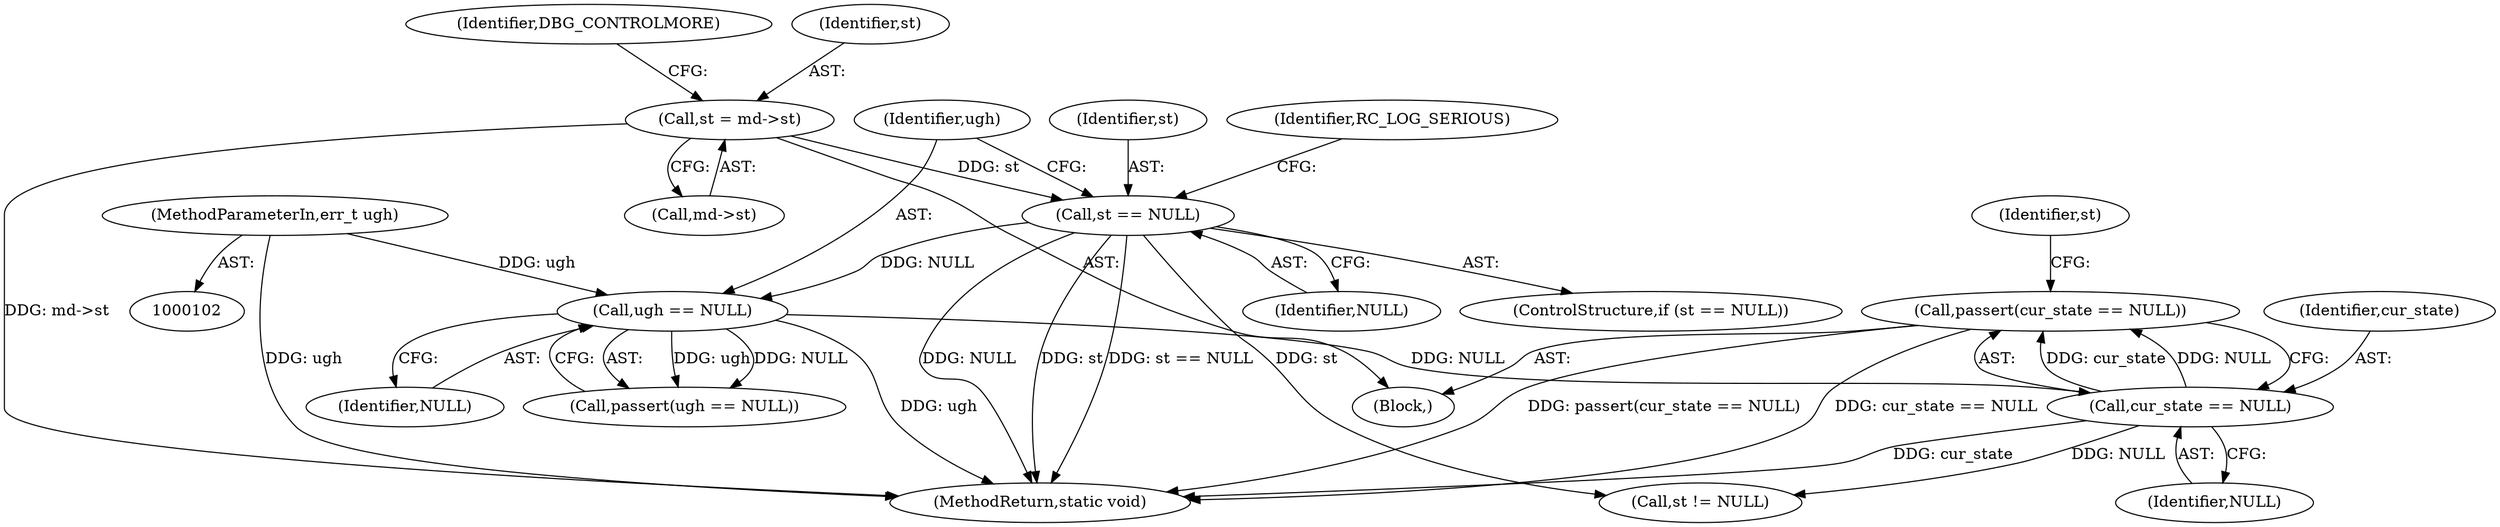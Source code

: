 digraph "0_libreswan_2899351224fe2940aec37d7656e1e392c0fe07f0_1@API" {
"1000151" [label="(Call,passert(cur_state == NULL))"];
"1000152" [label="(Call,cur_state == NULL)"];
"1000148" [label="(Call,ugh == NULL)"];
"1000105" [label="(MethodParameterIn,err_t ugh)"];
"1000130" [label="(Call,st == NULL)"];
"1000119" [label="(Call,st = md->st)"];
"1000121" [label="(Call,md->st)"];
"1000204" [label="(MethodReturn,static void)"];
"1000153" [label="(Identifier,cur_state)"];
"1000126" [label="(Identifier,DBG_CONTROLMORE)"];
"1000157" [label="(Identifier,st)"];
"1000151" [label="(Call,passert(cur_state == NULL))"];
"1000147" [label="(Call,passert(ugh == NULL))"];
"1000148" [label="(Call,ugh == NULL)"];
"1000132" [label="(Identifier,NULL)"];
"1000106" [label="(Block,)"];
"1000130" [label="(Call,st == NULL)"];
"1000105" [label="(MethodParameterIn,err_t ugh)"];
"1000129" [label="(ControlStructure,if (st == NULL))"];
"1000131" [label="(Identifier,st)"];
"1000135" [label="(Identifier,RC_LOG_SERIOUS)"];
"1000150" [label="(Identifier,NULL)"];
"1000156" [label="(Call,st != NULL)"];
"1000119" [label="(Call,st = md->st)"];
"1000149" [label="(Identifier,ugh)"];
"1000120" [label="(Identifier,st)"];
"1000154" [label="(Identifier,NULL)"];
"1000152" [label="(Call,cur_state == NULL)"];
"1000151" -> "1000106"  [label="AST: "];
"1000151" -> "1000152"  [label="CFG: "];
"1000152" -> "1000151"  [label="AST: "];
"1000157" -> "1000151"  [label="CFG: "];
"1000151" -> "1000204"  [label="DDG: passert(cur_state == NULL)"];
"1000151" -> "1000204"  [label="DDG: cur_state == NULL"];
"1000152" -> "1000151"  [label="DDG: cur_state"];
"1000152" -> "1000151"  [label="DDG: NULL"];
"1000152" -> "1000154"  [label="CFG: "];
"1000153" -> "1000152"  [label="AST: "];
"1000154" -> "1000152"  [label="AST: "];
"1000152" -> "1000204"  [label="DDG: cur_state"];
"1000148" -> "1000152"  [label="DDG: NULL"];
"1000152" -> "1000156"  [label="DDG: NULL"];
"1000148" -> "1000147"  [label="AST: "];
"1000148" -> "1000150"  [label="CFG: "];
"1000149" -> "1000148"  [label="AST: "];
"1000150" -> "1000148"  [label="AST: "];
"1000147" -> "1000148"  [label="CFG: "];
"1000148" -> "1000204"  [label="DDG: ugh"];
"1000148" -> "1000147"  [label="DDG: ugh"];
"1000148" -> "1000147"  [label="DDG: NULL"];
"1000105" -> "1000148"  [label="DDG: ugh"];
"1000130" -> "1000148"  [label="DDG: NULL"];
"1000105" -> "1000102"  [label="AST: "];
"1000105" -> "1000204"  [label="DDG: ugh"];
"1000130" -> "1000129"  [label="AST: "];
"1000130" -> "1000132"  [label="CFG: "];
"1000131" -> "1000130"  [label="AST: "];
"1000132" -> "1000130"  [label="AST: "];
"1000135" -> "1000130"  [label="CFG: "];
"1000149" -> "1000130"  [label="CFG: "];
"1000130" -> "1000204"  [label="DDG: NULL"];
"1000130" -> "1000204"  [label="DDG: st"];
"1000130" -> "1000204"  [label="DDG: st == NULL"];
"1000119" -> "1000130"  [label="DDG: st"];
"1000130" -> "1000156"  [label="DDG: st"];
"1000119" -> "1000106"  [label="AST: "];
"1000119" -> "1000121"  [label="CFG: "];
"1000120" -> "1000119"  [label="AST: "];
"1000121" -> "1000119"  [label="AST: "];
"1000126" -> "1000119"  [label="CFG: "];
"1000119" -> "1000204"  [label="DDG: md->st"];
}
